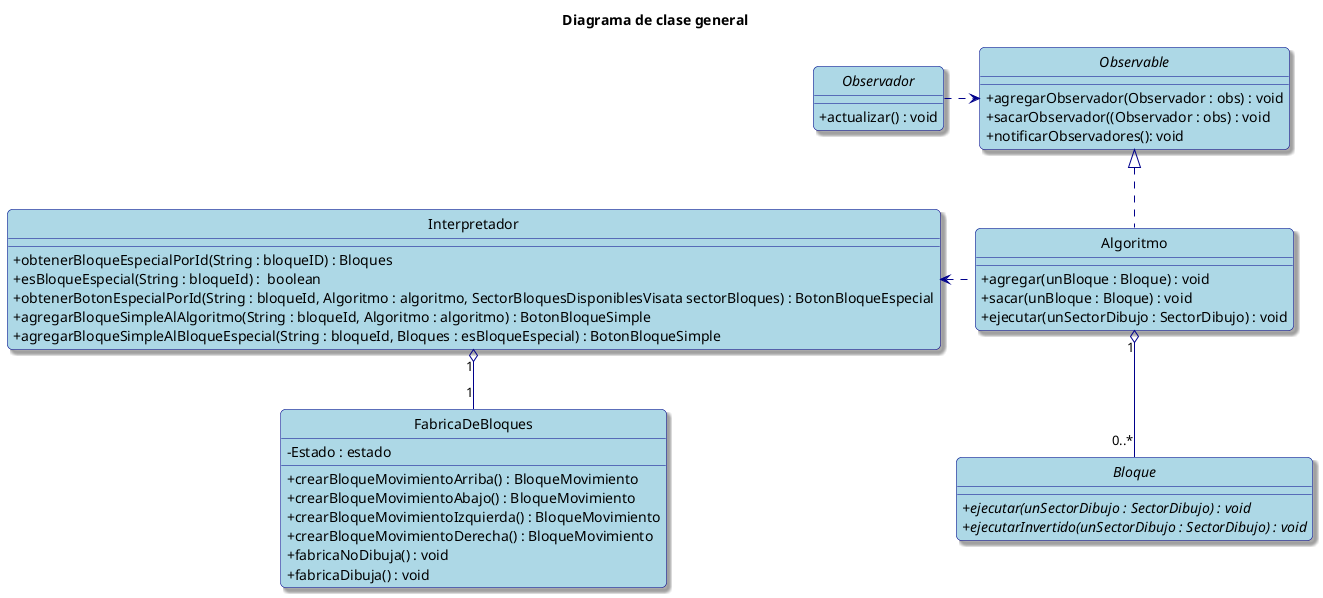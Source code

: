 @startuml
hide circle
skinparam classAttributeIconSize 0
skinparam backgroundColor White
skinparam RoundCorner 10
skinparam Shadowing true

skinparam class {
    ArrowColor DarkBlue
    BackgroundColor LightBlue
    BorderColor DarkBlue
}

skinparam note {
    BackgroundColor LightYellow
    BorderColor DarkBlue
}

title Diagrama de clase general

interface Observable{
    +agregarObservador(Observador : obs) : void
    +sacarObservador((Observador : obs) : void
    +notificarObservadores(): void
}

interface Observador{
    +actualizar() : void
}

class Interpretador {
    + obtenerBloqueEspecialPorId(String : bloqueID) : Bloques
    + esBloqueEspecial(String : bloqueId) :  boolean
    + obtenerBotonEspecialPorId(String : bloqueId, Algoritmo : algoritmo, SectorBloquesDisponiblesVisata sectorBloques) : BotonBloqueEspecial
    + agregarBloqueSimpleAlAlgoritmo(String : bloqueId, Algoritmo : algoritmo) : BotonBloqueSimple
    + agregarBloqueSimpleAlBloqueEspecial(String : bloqueId, Bloques : esBloqueEspecial) : BotonBloqueSimple

}

class FabricaDeBloques {
    - Estado : estado
    + crearBloqueMovimientoArriba() : BloqueMovimiento
    + crearBloqueMovimientoAbajo() : BloqueMovimiento
    + crearBloqueMovimientoIzquierda() : BloqueMovimiento
    + crearBloqueMovimientoDerecha() : BloqueMovimiento
    + fabricaNoDibuja() : void
    + fabricaDibuja() : void
}


interface Bloque {
    + {abstract} ejecutar(unSectorDibujo : SectorDibujo) : void
    + {abstract} ejecutarInvertido(unSectorDibujo : SectorDibujo) : void
}

class Algoritmo {
    + agregar(unBloque : Bloque) : void
    + sacar(unBloque : Bloque) : void
    + ejecutar(unSectorDibujo : SectorDibujo) : void
}

Algoritmo "1" o-- "0..*" Bloque
Interpretador <..right Algoritmo
Interpretador "1" o--down "1" FabricaDeBloques
Observable <|.. Algoritmo
Observable <..left Observador

@enduml

----  --  ----  --  ----  --  ----  --  ----  --  ----  --  ----  --  ----  --  ----

@startuml
hide circle
skinparam classAttributeIconSize 0
skinparam backgroundColor White
skinparam RoundCorner 10
skinparam Shadowing true

skinparam class {
    ArrowColor DarkBlue
    BackgroundColor LightBlue
    BorderColor DarkBlue
}

skinparam note {
    BackgroundColor LightYellow
    BorderColor DarkBlue
}

title Diagrama de SectorDibujo

interface DibujoObservable{
    +agregarObservador(Observador : obs) : void
    +notificarObservadores(): void
}

interface ObservadorDibujo{
    +actualizar(Boolean : bool, Posicion : posicionInicial, Posicion : posicionFinal) : void
}

class SectorDibujo {
    - ultimaPosicion : Posicion
    + dibujar(direccion : Direccion) : void
    + existe(posicion : Posicion) : boolean
}

class Recorrido {
    + agregarArista(direccion : Direccion, ultimaPosicion : Posicion) : void
    + existeVertice(posicion : Posicion) : boolean
    + existeArista(origen : Posicion, destino : Posicion) : boolean
}

class Arista {
    + contiene(posicion : Posicion) : boolean
    + contiene(origen : Posicion, destino : Posicion) : boolean
}

class Posicion {
    - coordenadaX : int
    - coordenadaY : int
    + esIgual(posicion : Posicion) : boolean
    + actualizar(direccion : Direccion) : Posicion
}

DibujoObservable <|..right SectorDibujo
DibujoObservable <.. ObservadorDibujo
SectorDibujo *-- Recorrido
Recorrido "1" *-- "1..*" Arista
Arista "1" *-- "2" Posicion

@enduml

----  --  ----  --  ----  --  ----  --  ----  --  ----  --  ----  --  ----  --  ----

@startuml
hide circle
skinparam classAttributeIconSize 0
skinparam backgroundColor White
skinparam RoundCorner 10
skinparam Shadowing true
skinparam class {
    ArrowColor DarkBlue
    BackgroundColor LightBlue
    BorderColor DarkBlue
}
skinparam note {
    BackgroundColor LightYellow
    BorderColor DarkBlue
}

title Diagrama de clase de Bloque y BloqueMovimiento

interface Bloque {
    + {abstract} ejecutar(unSectorDibujo : SectorDibujo) : void
    + {abstract} ejecutarInvertido(unSectorDibujo : SectorDibujo) : void

}
class BloqueMovimiento {
    + BloqueMovimiento(direccion : Direccion, estado : Estado)
    + ejecutar(unSectorDibujo : SectorDibujo) : void
    + ejecutarInvertido(unSectorDibujo : SectorDibujo) : void
}
interface Estado {
    + {abstract} ejecutar(unSectorDibujo : SectorDibujo, direccion : Direccion)
}
class Dibuja {
    + ejecutar(unSectorDibujo : SectorDibujo, direccion : Direccion)
}
class NoDibuja {
    + ejecutar(unSectorDibujo : SectorDibujo, direccion : Direccion)
}
abstract class Direccion {
    + actualizarPosicion(posicion : Posicion) : Posicion
    + {abstract} invertir() : Direccion
}
class Norte {
    + invertir() : Sur
}
class Sur {
    + invertir() : Norte
}
class Este {
    + invertir() : Oeste
}
class Oeste {
    + invertir() : Este
}

Bloque <|.. BloqueMovimiento
BloqueMovimiento *-- Estado
Estado <|.. Dibuja
Estado <|.. NoDibuja
BloqueMovimiento *--right Direccion
Direccion <|-- Norte
Direccion <|-- Sur
Direccion <|-- Este
Direccion <|-- Oeste
@enduml

----  --  ----  --  ----  --  ----  --  ----  --  ----  --  ----  --  ----  --  ----

@startuml
hide circle
skinparam classAttributeIconSize 0
skinparam backgroundColor White
skinparam RoundCorner 10
skinparam Shadowing true
skinparam class {
    ArrowColor DarkBlue
    BackgroundColor LightBlue
    BorderColor DarkBlue
}
skinparam note {
    BackgroundColor LightYellow
    BorderColor DarkBlue
}

title Diagrama de clase de Bloque y bloques especiales

interface Bloque {
    + {abstract} ejecutar(unSectorDibujo : SectorDibujo) : void
    + {abstract} ejecutarInvertido(unSectorDibujo : SectorDibujo) : void

}
class BloqueMovimiento {
    + BloqueMovimiento(direccion : Direccion)
    + ejecutar(unSectorDibujo : SectorDibujo) : void
    + ejecutarInvertido(unSectorDibujo : SectorDibujo) : void
}
interface Bloques {
    + {abstract} agregar(unBloque : bloque) : void
    + {abstract} sacar(unBloque : bloque) : void
}
class BloquePersonalizado {
    + ejecutar(unSectorDibujo : SectorDibujo) : void
    + ejecutarInvertido(unSectorDibujo : SectorDibujo) : void
    + agregar(unBloque : bloque) : void
    + sacar(unBloque : bloque) : void
}
class RepetirDoble {
    + ejecutar(unSectorDibujo : SectorDibujo) : void
    + ejecutarInvertido(unSectorDibujo : SectorDibujo) : void
    + agregar(unBloque : bloque) : void
    + sacar(unBloque : bloque) : void
}
class RepetirTriple {
    + ejecutar(unSectorDibujo : SectorDibujo) : void
    + ejecutarInvertido(unSectorDibujo : SectorDibujo) : void
    + agregar(unBloque : bloque) : void
    + sacar(unBloque : bloque) : void
}
class Invertir {
    + ejecutar(unSectorDibujo : SectorDibujo) : void
    + ejecutarInvertido(unSectorDibujo : SectorDibujo) : void
    + agregar(unBloque : bloque) : void
    + sacar(unBloque : bloque) : void
}
class DecoratorBloquePersonalizadoBase {
    + ejecutar(unSectorDibujo : SectorDibujo) : void
    + ejecutarInvertido(unSectorDibujo : SectorDibujo) : void
    + agregar(unBloque : bloque) : void
    + sacar(unBloque : bloque) : void
}

Bloque <|.. Bloques
Bloques "1" *-- "1..*" Bloque
Bloques <|.. BloquePersonalizado
Bloques <|.. DecoratorBloquePersonalizadoBase
DecoratorBloquePersonalizadoBase o-- Bloques
DecoratorBloquePersonalizadoBase <|-- RepetirDoble
DecoratorBloquePersonalizadoBase <|-- RepetirTriple
DecoratorBloquePersonalizadoBase <|-- Invertir
Bloque <|.. BloqueMovimiento
@enduml